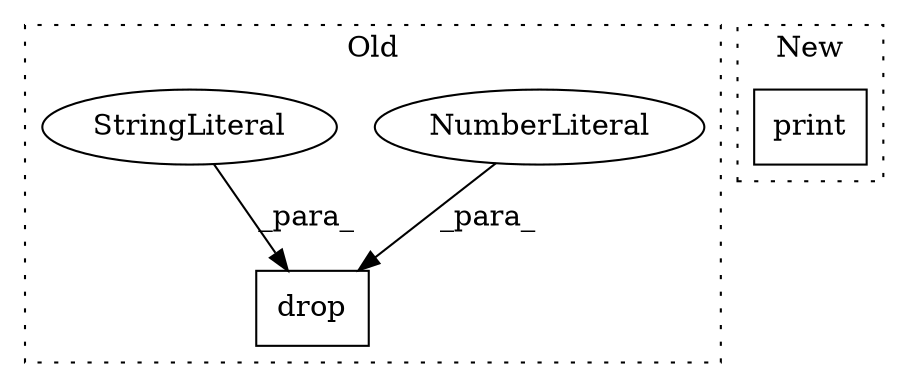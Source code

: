 digraph G {
subgraph cluster0 {
1 [label="drop" a="32" s="15778,15792" l="5,1" shape="box"];
3 [label="NumberLiteral" a="34" s="15791" l="1" shape="ellipse"];
4 [label="StringLiteral" a="45" s="15783" l="7" shape="ellipse"];
label = "Old";
style="dotted";
}
subgraph cluster1 {
2 [label="print" a="32" s="14980,14988" l="6,1" shape="box"];
label = "New";
style="dotted";
}
3 -> 1 [label="_para_"];
4 -> 1 [label="_para_"];
}